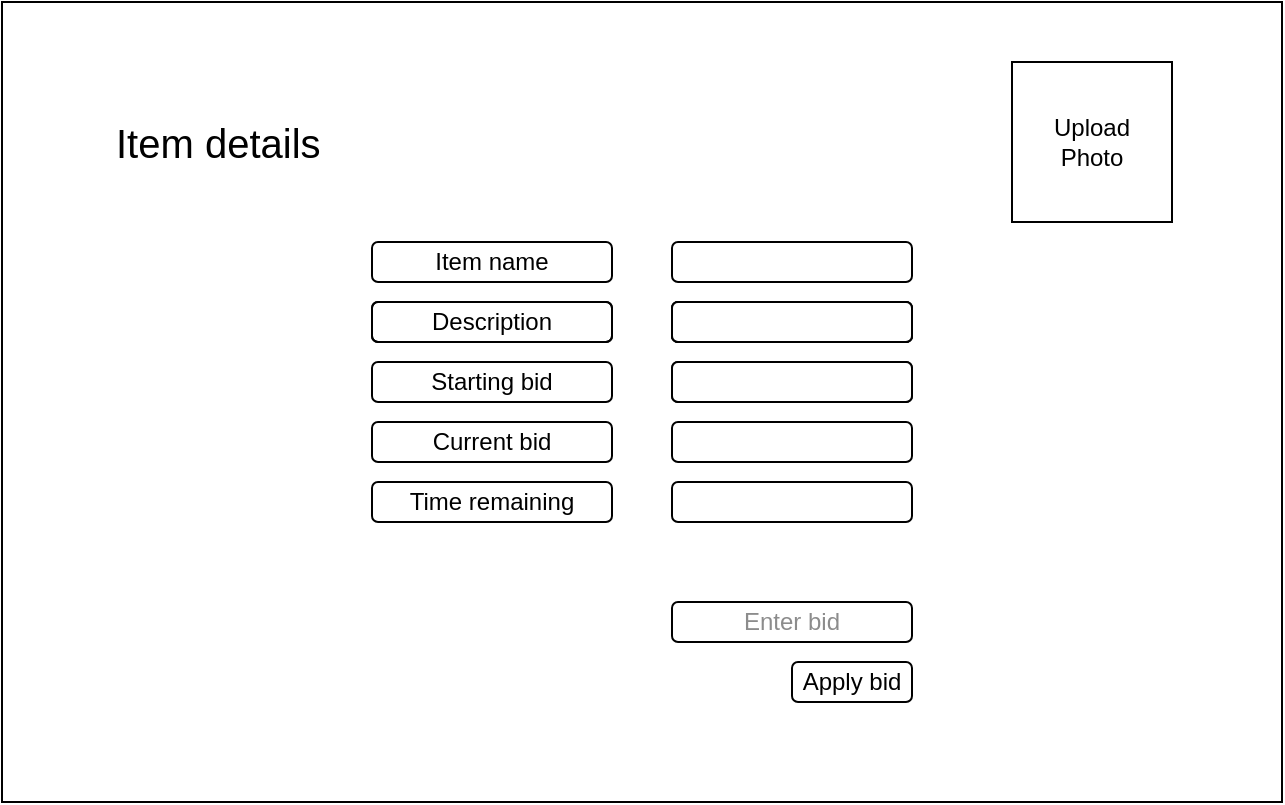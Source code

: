 <mxfile version="21.5.2" type="github">
  <diagram name="Page-1" id="ZwK1TVxV1vT6BhjGhmxK">
    <mxGraphModel dx="1434" dy="739" grid="1" gridSize="10" guides="1" tooltips="1" connect="1" arrows="1" fold="1" page="1" pageScale="1" pageWidth="850" pageHeight="1100" math="0" shadow="0">
      <root>
        <mxCell id="0" />
        <mxCell id="1" parent="0" />
        <mxCell id="0N-Cx6Ho1NlnJ_tPjS4K-1" value="" style="rounded=0;whiteSpace=wrap;html=1;fillColor=none;" vertex="1" parent="1">
          <mxGeometry x="105" y="170" width="640" height="400" as="geometry" />
        </mxCell>
        <mxCell id="0N-Cx6Ho1NlnJ_tPjS4K-2" value="" style="rounded=1;whiteSpace=wrap;html=1;" vertex="1" parent="1">
          <mxGeometry x="440" y="290" width="120" height="20" as="geometry" />
        </mxCell>
        <mxCell id="0N-Cx6Ho1NlnJ_tPjS4K-3" value="" style="rounded=1;whiteSpace=wrap;html=1;align=left;" vertex="1" parent="1">
          <mxGeometry x="440" y="320" width="120" height="20" as="geometry" />
        </mxCell>
        <mxCell id="0N-Cx6Ho1NlnJ_tPjS4K-4" value="" style="rounded=1;whiteSpace=wrap;html=1;align=left;" vertex="1" parent="1">
          <mxGeometry x="440" y="350" width="120" height="20" as="geometry" />
        </mxCell>
        <mxCell id="0N-Cx6Ho1NlnJ_tPjS4K-5" value="Item details" style="rounded=0;whiteSpace=wrap;html=1;fillColor=none;strokeColor=none;fontSize=20;align=left;" vertex="1" parent="1">
          <mxGeometry x="160" y="210" width="190" height="60" as="geometry" />
        </mxCell>
        <mxCell id="0N-Cx6Ho1NlnJ_tPjS4K-6" value="" style="rounded=1;whiteSpace=wrap;html=1;fillColor=none;" vertex="1" parent="1">
          <mxGeometry x="290" y="320" width="120" height="20" as="geometry" />
        </mxCell>
        <mxCell id="0N-Cx6Ho1NlnJ_tPjS4K-7" value="Starting bid" style="rounded=1;whiteSpace=wrap;html=1;fillColor=none;" vertex="1" parent="1">
          <mxGeometry x="290" y="350" width="120" height="20" as="geometry" />
        </mxCell>
        <mxCell id="0N-Cx6Ho1NlnJ_tPjS4K-8" value="Item name" style="rounded=1;whiteSpace=wrap;html=1;fillColor=none;" vertex="1" parent="1">
          <mxGeometry x="290" y="290" width="120" height="20" as="geometry" />
        </mxCell>
        <mxCell id="0N-Cx6Ho1NlnJ_tPjS4K-9" value="Description" style="rounded=1;whiteSpace=wrap;html=1;fillColor=none;" vertex="1" parent="1">
          <mxGeometry x="290" y="320" width="120" height="20" as="geometry" />
        </mxCell>
        <mxCell id="0N-Cx6Ho1NlnJ_tPjS4K-10" value="" style="rounded=1;whiteSpace=wrap;html=1;align=left;" vertex="1" parent="1">
          <mxGeometry x="440" y="320" width="120" height="20" as="geometry" />
        </mxCell>
        <mxCell id="0N-Cx6Ho1NlnJ_tPjS4K-11" value="" style="rounded=1;whiteSpace=wrap;html=1;align=left;" vertex="1" parent="1">
          <mxGeometry x="440" y="350" width="120" height="20" as="geometry" />
        </mxCell>
        <mxCell id="0N-Cx6Ho1NlnJ_tPjS4K-12" value="" style="rounded=1;whiteSpace=wrap;html=1;align=left;" vertex="1" parent="1">
          <mxGeometry x="440" y="320" width="120" height="20" as="geometry" />
        </mxCell>
        <mxCell id="0N-Cx6Ho1NlnJ_tPjS4K-13" value="Enter bid" style="rounded=1;whiteSpace=wrap;html=1;fillColor=none;fontColor=#8C8C8C;" vertex="1" parent="1">
          <mxGeometry x="440" y="470" width="120" height="20" as="geometry" />
        </mxCell>
        <mxCell id="0N-Cx6Ho1NlnJ_tPjS4K-14" value="Current bid" style="rounded=1;whiteSpace=wrap;html=1;fillColor=none;" vertex="1" parent="1">
          <mxGeometry x="290" y="380" width="120" height="20" as="geometry" />
        </mxCell>
        <mxCell id="0N-Cx6Ho1NlnJ_tPjS4K-16" value="" style="rounded=1;whiteSpace=wrap;html=1;align=left;" vertex="1" parent="1">
          <mxGeometry x="440" y="380" width="120" height="20" as="geometry" />
        </mxCell>
        <mxCell id="0N-Cx6Ho1NlnJ_tPjS4K-17" value="Apply bid" style="rounded=1;whiteSpace=wrap;html=1;fillColor=none;" vertex="1" parent="1">
          <mxGeometry x="500" y="500" width="60" height="20" as="geometry" />
        </mxCell>
        <mxCell id="0N-Cx6Ho1NlnJ_tPjS4K-20" value="Time remaining" style="rounded=1;whiteSpace=wrap;html=1;fillColor=none;" vertex="1" parent="1">
          <mxGeometry x="290" y="410" width="120" height="20" as="geometry" />
        </mxCell>
        <mxCell id="0N-Cx6Ho1NlnJ_tPjS4K-21" value="" style="rounded=1;whiteSpace=wrap;html=1;align=left;" vertex="1" parent="1">
          <mxGeometry x="440" y="410" width="120" height="20" as="geometry" />
        </mxCell>
        <mxCell id="0N-Cx6Ho1NlnJ_tPjS4K-22" value="&lt;div&gt;Upload&lt;/div&gt;&lt;div&gt;Photo&lt;br&gt;&lt;/div&gt;" style="whiteSpace=wrap;html=1;aspect=fixed;" vertex="1" parent="1">
          <mxGeometry x="610" y="200" width="80" height="80" as="geometry" />
        </mxCell>
      </root>
    </mxGraphModel>
  </diagram>
</mxfile>
